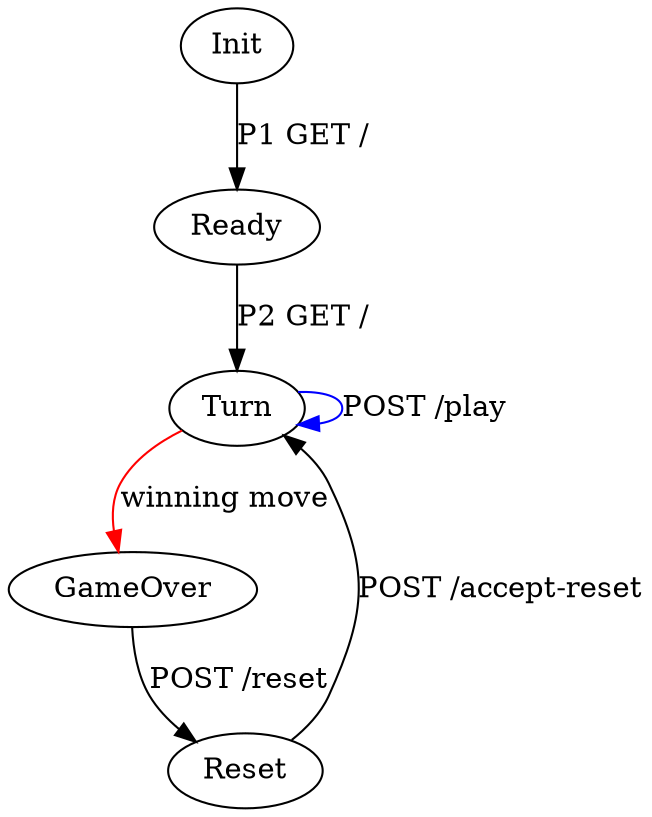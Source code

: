 digraph {
Init -> Ready[label="P1 GET /"];
Ready -> Turn[label="P2 GET /"];
Turn -> Turn[label="POST /play", color="blue"];
Turn -> GameOver[label="winning move", color="red"];
GameOver -> Reset[label="POST /reset"];
Reset -> Turn[label="POST /accept-reset"];
}
